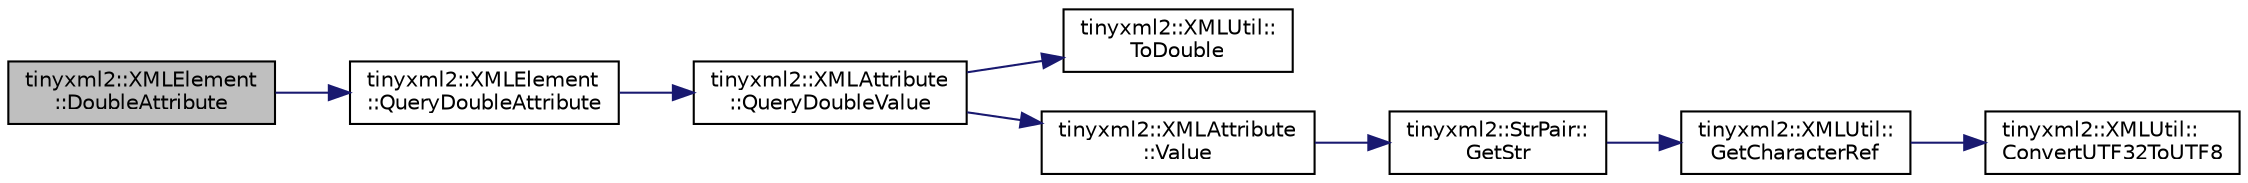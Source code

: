 digraph "tinyxml2::XMLElement::DoubleAttribute"
{
 // LATEX_PDF_SIZE
  edge [fontname="Helvetica",fontsize="10",labelfontname="Helvetica",labelfontsize="10"];
  node [fontname="Helvetica",fontsize="10",shape=record];
  rankdir="LR";
  Node1 [label="tinyxml2::XMLElement\l::DoubleAttribute",height=0.2,width=0.4,color="black", fillcolor="grey75", style="filled", fontcolor="black",tooltip="See IntAttribute()"];
  Node1 -> Node2 [color="midnightblue",fontsize="10",style="solid"];
  Node2 [label="tinyxml2::XMLElement\l::QueryDoubleAttribute",height=0.2,width=0.4,color="black", fillcolor="white", style="filled",URL="$classtinyxml2_1_1XMLElement.html#a5f0964e2dbd8e2ee7fce9beab689443c",tooltip="See QueryIntAttribute()"];
  Node2 -> Node3 [color="midnightblue",fontsize="10",style="solid"];
  Node3 [label="tinyxml2::XMLAttribute\l::QueryDoubleValue",height=0.2,width=0.4,color="black", fillcolor="white", style="filled",URL="$classtinyxml2_1_1XMLAttribute.html#a2aa6e55e8ea03af0609cf6690bff79b9",tooltip="See QueryIntValue."];
  Node3 -> Node4 [color="midnightblue",fontsize="10",style="solid"];
  Node4 [label="tinyxml2::XMLUtil::\lToDouble",height=0.2,width=0.4,color="black", fillcolor="white", style="filled",URL="$classtinyxml2_1_1XMLUtil.html#ad8f75ac140fb19c1c6e164a957c4cd53",tooltip=" "];
  Node3 -> Node5 [color="midnightblue",fontsize="10",style="solid"];
  Node5 [label="tinyxml2::XMLAttribute\l::Value",height=0.2,width=0.4,color="black", fillcolor="white", style="filled",URL="$classtinyxml2_1_1XMLAttribute.html#ab1c5cd993f836a771818ca408994b14e",tooltip="The value of the attribute."];
  Node5 -> Node6 [color="midnightblue",fontsize="10",style="solid"];
  Node6 [label="tinyxml2::StrPair::\lGetStr",height=0.2,width=0.4,color="black", fillcolor="white", style="filled",URL="$classtinyxml2_1_1StrPair.html#ad87e3d11330f5e689ba1e7e54c023b57",tooltip=" "];
  Node6 -> Node7 [color="midnightblue",fontsize="10",style="solid"];
  Node7 [label="tinyxml2::XMLUtil::\lGetCharacterRef",height=0.2,width=0.4,color="black", fillcolor="white", style="filled",URL="$classtinyxml2_1_1XMLUtil.html#a5a96e5144a8d693dc4bcd783d9964648",tooltip=" "];
  Node7 -> Node8 [color="midnightblue",fontsize="10",style="solid"];
  Node8 [label="tinyxml2::XMLUtil::\lConvertUTF32ToUTF8",height=0.2,width=0.4,color="black", fillcolor="white", style="filled",URL="$classtinyxml2_1_1XMLUtil.html#a31c00d5c5dfb38382de1dfcaf4be3595",tooltip=" "];
}
